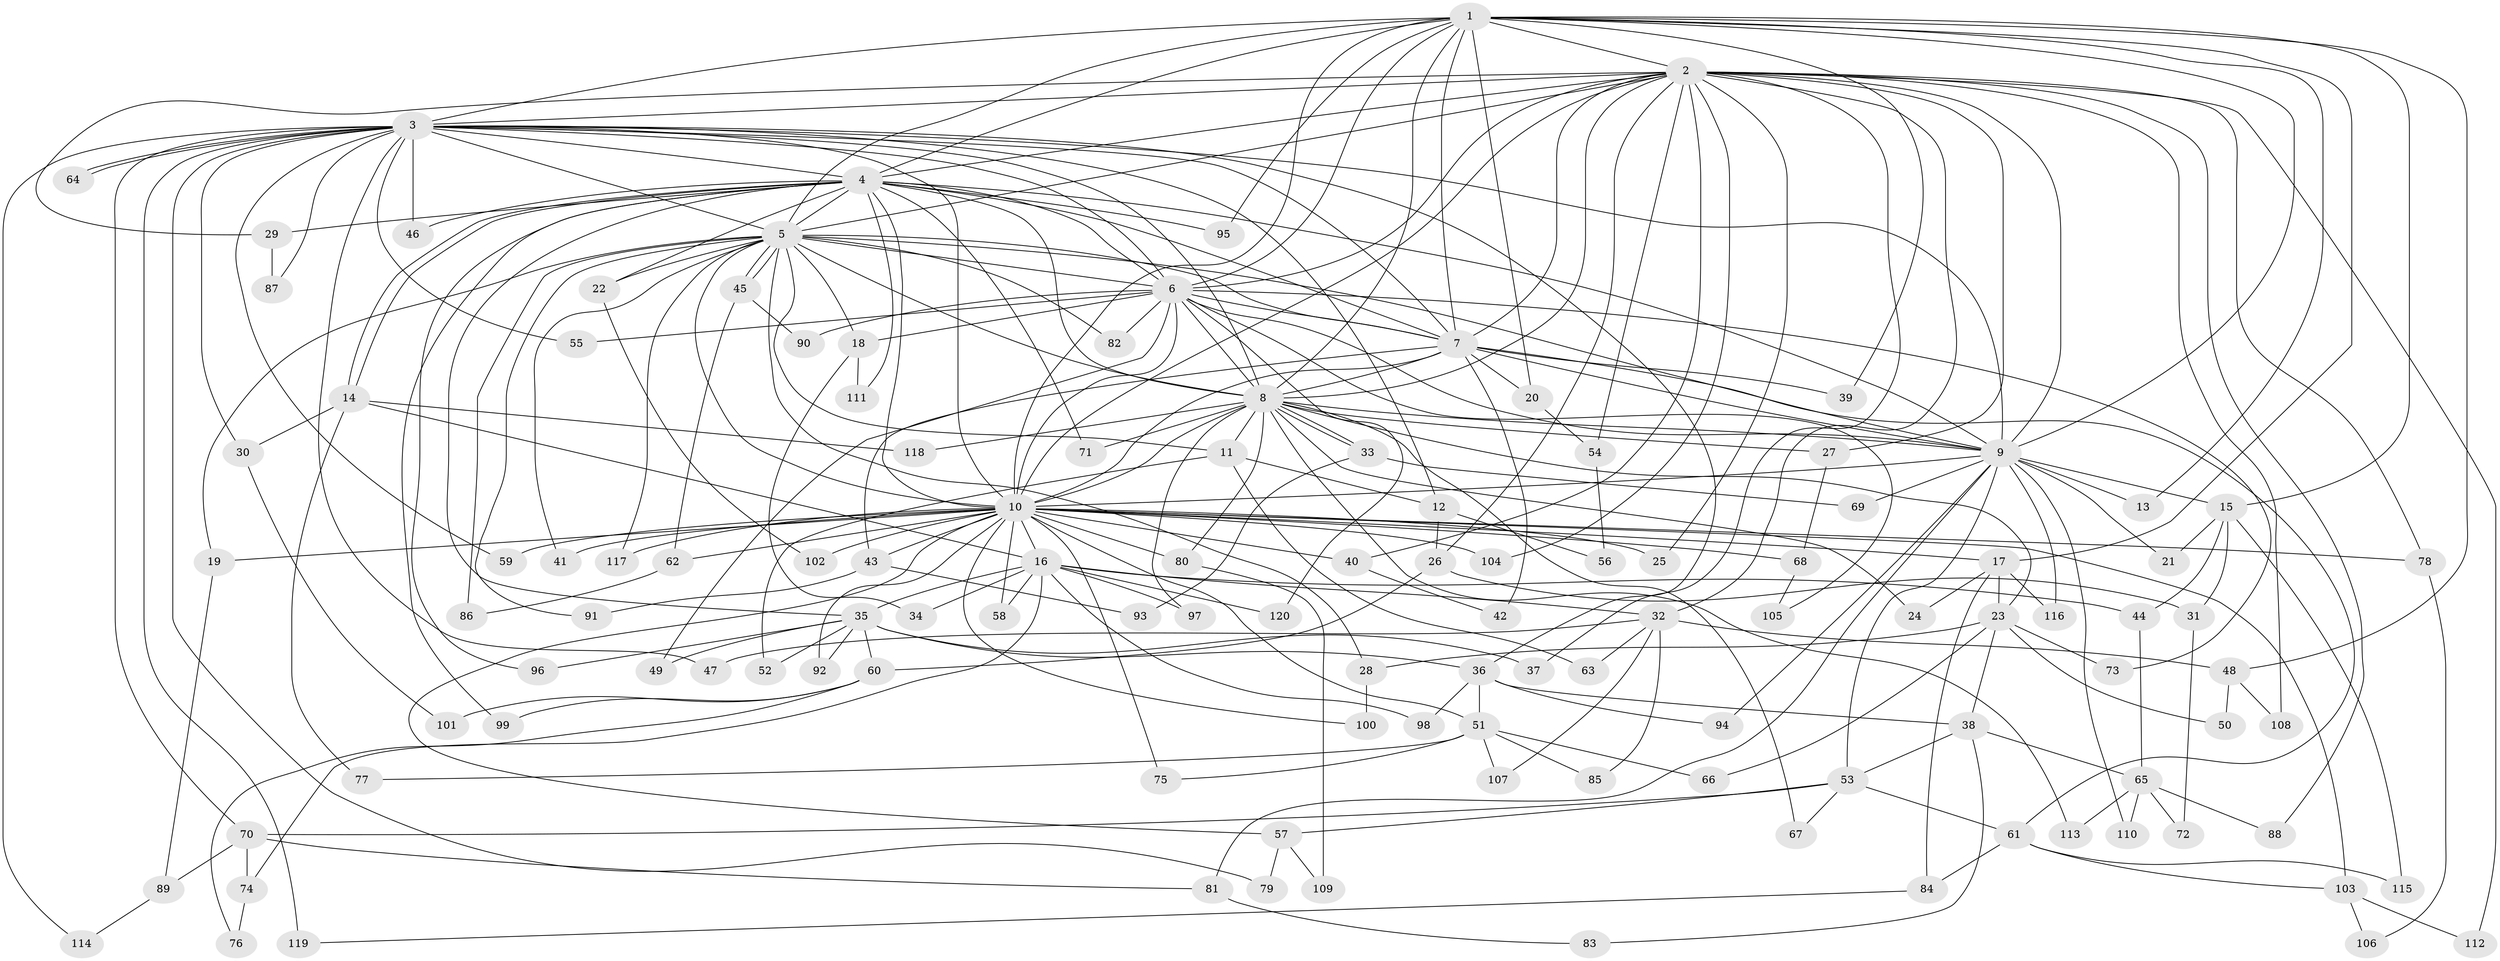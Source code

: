 // Generated by graph-tools (version 1.1) at 2025/34/03/09/25 02:34:53]
// undirected, 120 vertices, 265 edges
graph export_dot {
graph [start="1"]
  node [color=gray90,style=filled];
  1;
  2;
  3;
  4;
  5;
  6;
  7;
  8;
  9;
  10;
  11;
  12;
  13;
  14;
  15;
  16;
  17;
  18;
  19;
  20;
  21;
  22;
  23;
  24;
  25;
  26;
  27;
  28;
  29;
  30;
  31;
  32;
  33;
  34;
  35;
  36;
  37;
  38;
  39;
  40;
  41;
  42;
  43;
  44;
  45;
  46;
  47;
  48;
  49;
  50;
  51;
  52;
  53;
  54;
  55;
  56;
  57;
  58;
  59;
  60;
  61;
  62;
  63;
  64;
  65;
  66;
  67;
  68;
  69;
  70;
  71;
  72;
  73;
  74;
  75;
  76;
  77;
  78;
  79;
  80;
  81;
  82;
  83;
  84;
  85;
  86;
  87;
  88;
  89;
  90;
  91;
  92;
  93;
  94;
  95;
  96;
  97;
  98;
  99;
  100;
  101;
  102;
  103;
  104;
  105;
  106;
  107;
  108;
  109;
  110;
  111;
  112;
  113;
  114;
  115;
  116;
  117;
  118;
  119;
  120;
  1 -- 2;
  1 -- 3;
  1 -- 4;
  1 -- 5;
  1 -- 6;
  1 -- 7;
  1 -- 8;
  1 -- 9;
  1 -- 10;
  1 -- 13;
  1 -- 15;
  1 -- 17;
  1 -- 20;
  1 -- 39;
  1 -- 48;
  1 -- 95;
  2 -- 3;
  2 -- 4;
  2 -- 5;
  2 -- 6;
  2 -- 7;
  2 -- 8;
  2 -- 9;
  2 -- 10;
  2 -- 25;
  2 -- 26;
  2 -- 27;
  2 -- 29;
  2 -- 32;
  2 -- 37;
  2 -- 40;
  2 -- 54;
  2 -- 78;
  2 -- 88;
  2 -- 104;
  2 -- 108;
  2 -- 112;
  3 -- 4;
  3 -- 5;
  3 -- 6;
  3 -- 7;
  3 -- 8;
  3 -- 9;
  3 -- 10;
  3 -- 12;
  3 -- 30;
  3 -- 36;
  3 -- 46;
  3 -- 47;
  3 -- 55;
  3 -- 59;
  3 -- 64;
  3 -- 64;
  3 -- 70;
  3 -- 79;
  3 -- 87;
  3 -- 114;
  3 -- 119;
  4 -- 5;
  4 -- 6;
  4 -- 7;
  4 -- 8;
  4 -- 9;
  4 -- 10;
  4 -- 14;
  4 -- 14;
  4 -- 22;
  4 -- 29;
  4 -- 35;
  4 -- 46;
  4 -- 71;
  4 -- 95;
  4 -- 96;
  4 -- 99;
  4 -- 111;
  5 -- 6;
  5 -- 7;
  5 -- 8;
  5 -- 9;
  5 -- 10;
  5 -- 11;
  5 -- 18;
  5 -- 19;
  5 -- 22;
  5 -- 28;
  5 -- 41;
  5 -- 45;
  5 -- 45;
  5 -- 82;
  5 -- 86;
  5 -- 91;
  5 -- 117;
  6 -- 7;
  6 -- 8;
  6 -- 9;
  6 -- 10;
  6 -- 18;
  6 -- 49;
  6 -- 55;
  6 -- 73;
  6 -- 82;
  6 -- 90;
  6 -- 105;
  6 -- 120;
  7 -- 8;
  7 -- 9;
  7 -- 10;
  7 -- 20;
  7 -- 39;
  7 -- 42;
  7 -- 43;
  7 -- 61;
  8 -- 9;
  8 -- 10;
  8 -- 11;
  8 -- 23;
  8 -- 24;
  8 -- 27;
  8 -- 33;
  8 -- 33;
  8 -- 67;
  8 -- 71;
  8 -- 80;
  8 -- 97;
  8 -- 113;
  8 -- 118;
  9 -- 10;
  9 -- 13;
  9 -- 15;
  9 -- 21;
  9 -- 53;
  9 -- 69;
  9 -- 81;
  9 -- 94;
  9 -- 110;
  9 -- 116;
  10 -- 16;
  10 -- 17;
  10 -- 19;
  10 -- 25;
  10 -- 40;
  10 -- 41;
  10 -- 43;
  10 -- 51;
  10 -- 57;
  10 -- 58;
  10 -- 59;
  10 -- 62;
  10 -- 68;
  10 -- 75;
  10 -- 78;
  10 -- 80;
  10 -- 92;
  10 -- 100;
  10 -- 102;
  10 -- 103;
  10 -- 104;
  10 -- 117;
  11 -- 12;
  11 -- 52;
  11 -- 63;
  12 -- 26;
  12 -- 56;
  14 -- 16;
  14 -- 30;
  14 -- 77;
  14 -- 118;
  15 -- 21;
  15 -- 31;
  15 -- 44;
  15 -- 115;
  16 -- 32;
  16 -- 34;
  16 -- 35;
  16 -- 44;
  16 -- 58;
  16 -- 74;
  16 -- 97;
  16 -- 98;
  16 -- 120;
  17 -- 23;
  17 -- 24;
  17 -- 84;
  17 -- 116;
  18 -- 34;
  18 -- 111;
  19 -- 89;
  20 -- 54;
  22 -- 102;
  23 -- 28;
  23 -- 38;
  23 -- 50;
  23 -- 66;
  23 -- 73;
  26 -- 31;
  26 -- 60;
  27 -- 68;
  28 -- 100;
  29 -- 87;
  30 -- 101;
  31 -- 72;
  32 -- 47;
  32 -- 48;
  32 -- 63;
  32 -- 85;
  32 -- 107;
  33 -- 69;
  33 -- 93;
  35 -- 36;
  35 -- 37;
  35 -- 49;
  35 -- 52;
  35 -- 60;
  35 -- 92;
  35 -- 96;
  36 -- 38;
  36 -- 51;
  36 -- 94;
  36 -- 98;
  38 -- 53;
  38 -- 65;
  38 -- 83;
  40 -- 42;
  43 -- 91;
  43 -- 93;
  44 -- 65;
  45 -- 62;
  45 -- 90;
  48 -- 50;
  48 -- 108;
  51 -- 66;
  51 -- 75;
  51 -- 77;
  51 -- 85;
  51 -- 107;
  53 -- 57;
  53 -- 61;
  53 -- 67;
  53 -- 70;
  54 -- 56;
  57 -- 79;
  57 -- 109;
  60 -- 76;
  60 -- 99;
  60 -- 101;
  61 -- 84;
  61 -- 103;
  61 -- 115;
  62 -- 86;
  65 -- 72;
  65 -- 88;
  65 -- 110;
  65 -- 113;
  68 -- 105;
  70 -- 74;
  70 -- 81;
  70 -- 89;
  74 -- 76;
  78 -- 106;
  80 -- 109;
  81 -- 83;
  84 -- 119;
  89 -- 114;
  103 -- 106;
  103 -- 112;
}
